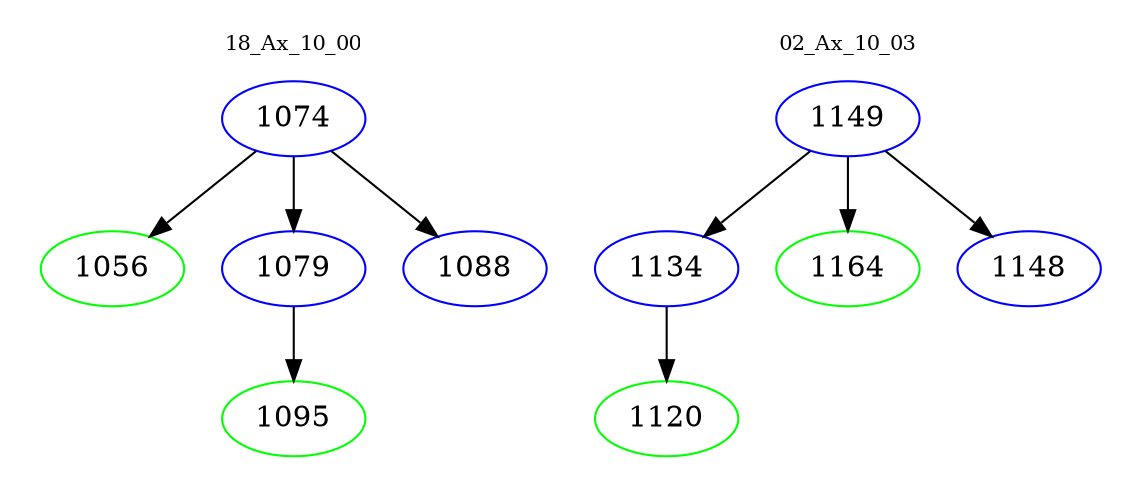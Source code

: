 digraph{
subgraph cluster_0 {
color = white
label = "18_Ax_10_00";
fontsize=10;
T0_1074 [label="1074", color="blue"]
T0_1074 -> T0_1056 [color="black"]
T0_1056 [label="1056", color="green"]
T0_1074 -> T0_1079 [color="black"]
T0_1079 [label="1079", color="blue"]
T0_1079 -> T0_1095 [color="black"]
T0_1095 [label="1095", color="green"]
T0_1074 -> T0_1088 [color="black"]
T0_1088 [label="1088", color="blue"]
}
subgraph cluster_1 {
color = white
label = "02_Ax_10_03";
fontsize=10;
T1_1149 [label="1149", color="blue"]
T1_1149 -> T1_1134 [color="black"]
T1_1134 [label="1134", color="blue"]
T1_1134 -> T1_1120 [color="black"]
T1_1120 [label="1120", color="green"]
T1_1149 -> T1_1164 [color="black"]
T1_1164 [label="1164", color="green"]
T1_1149 -> T1_1148 [color="black"]
T1_1148 [label="1148", color="blue"]
}
}
